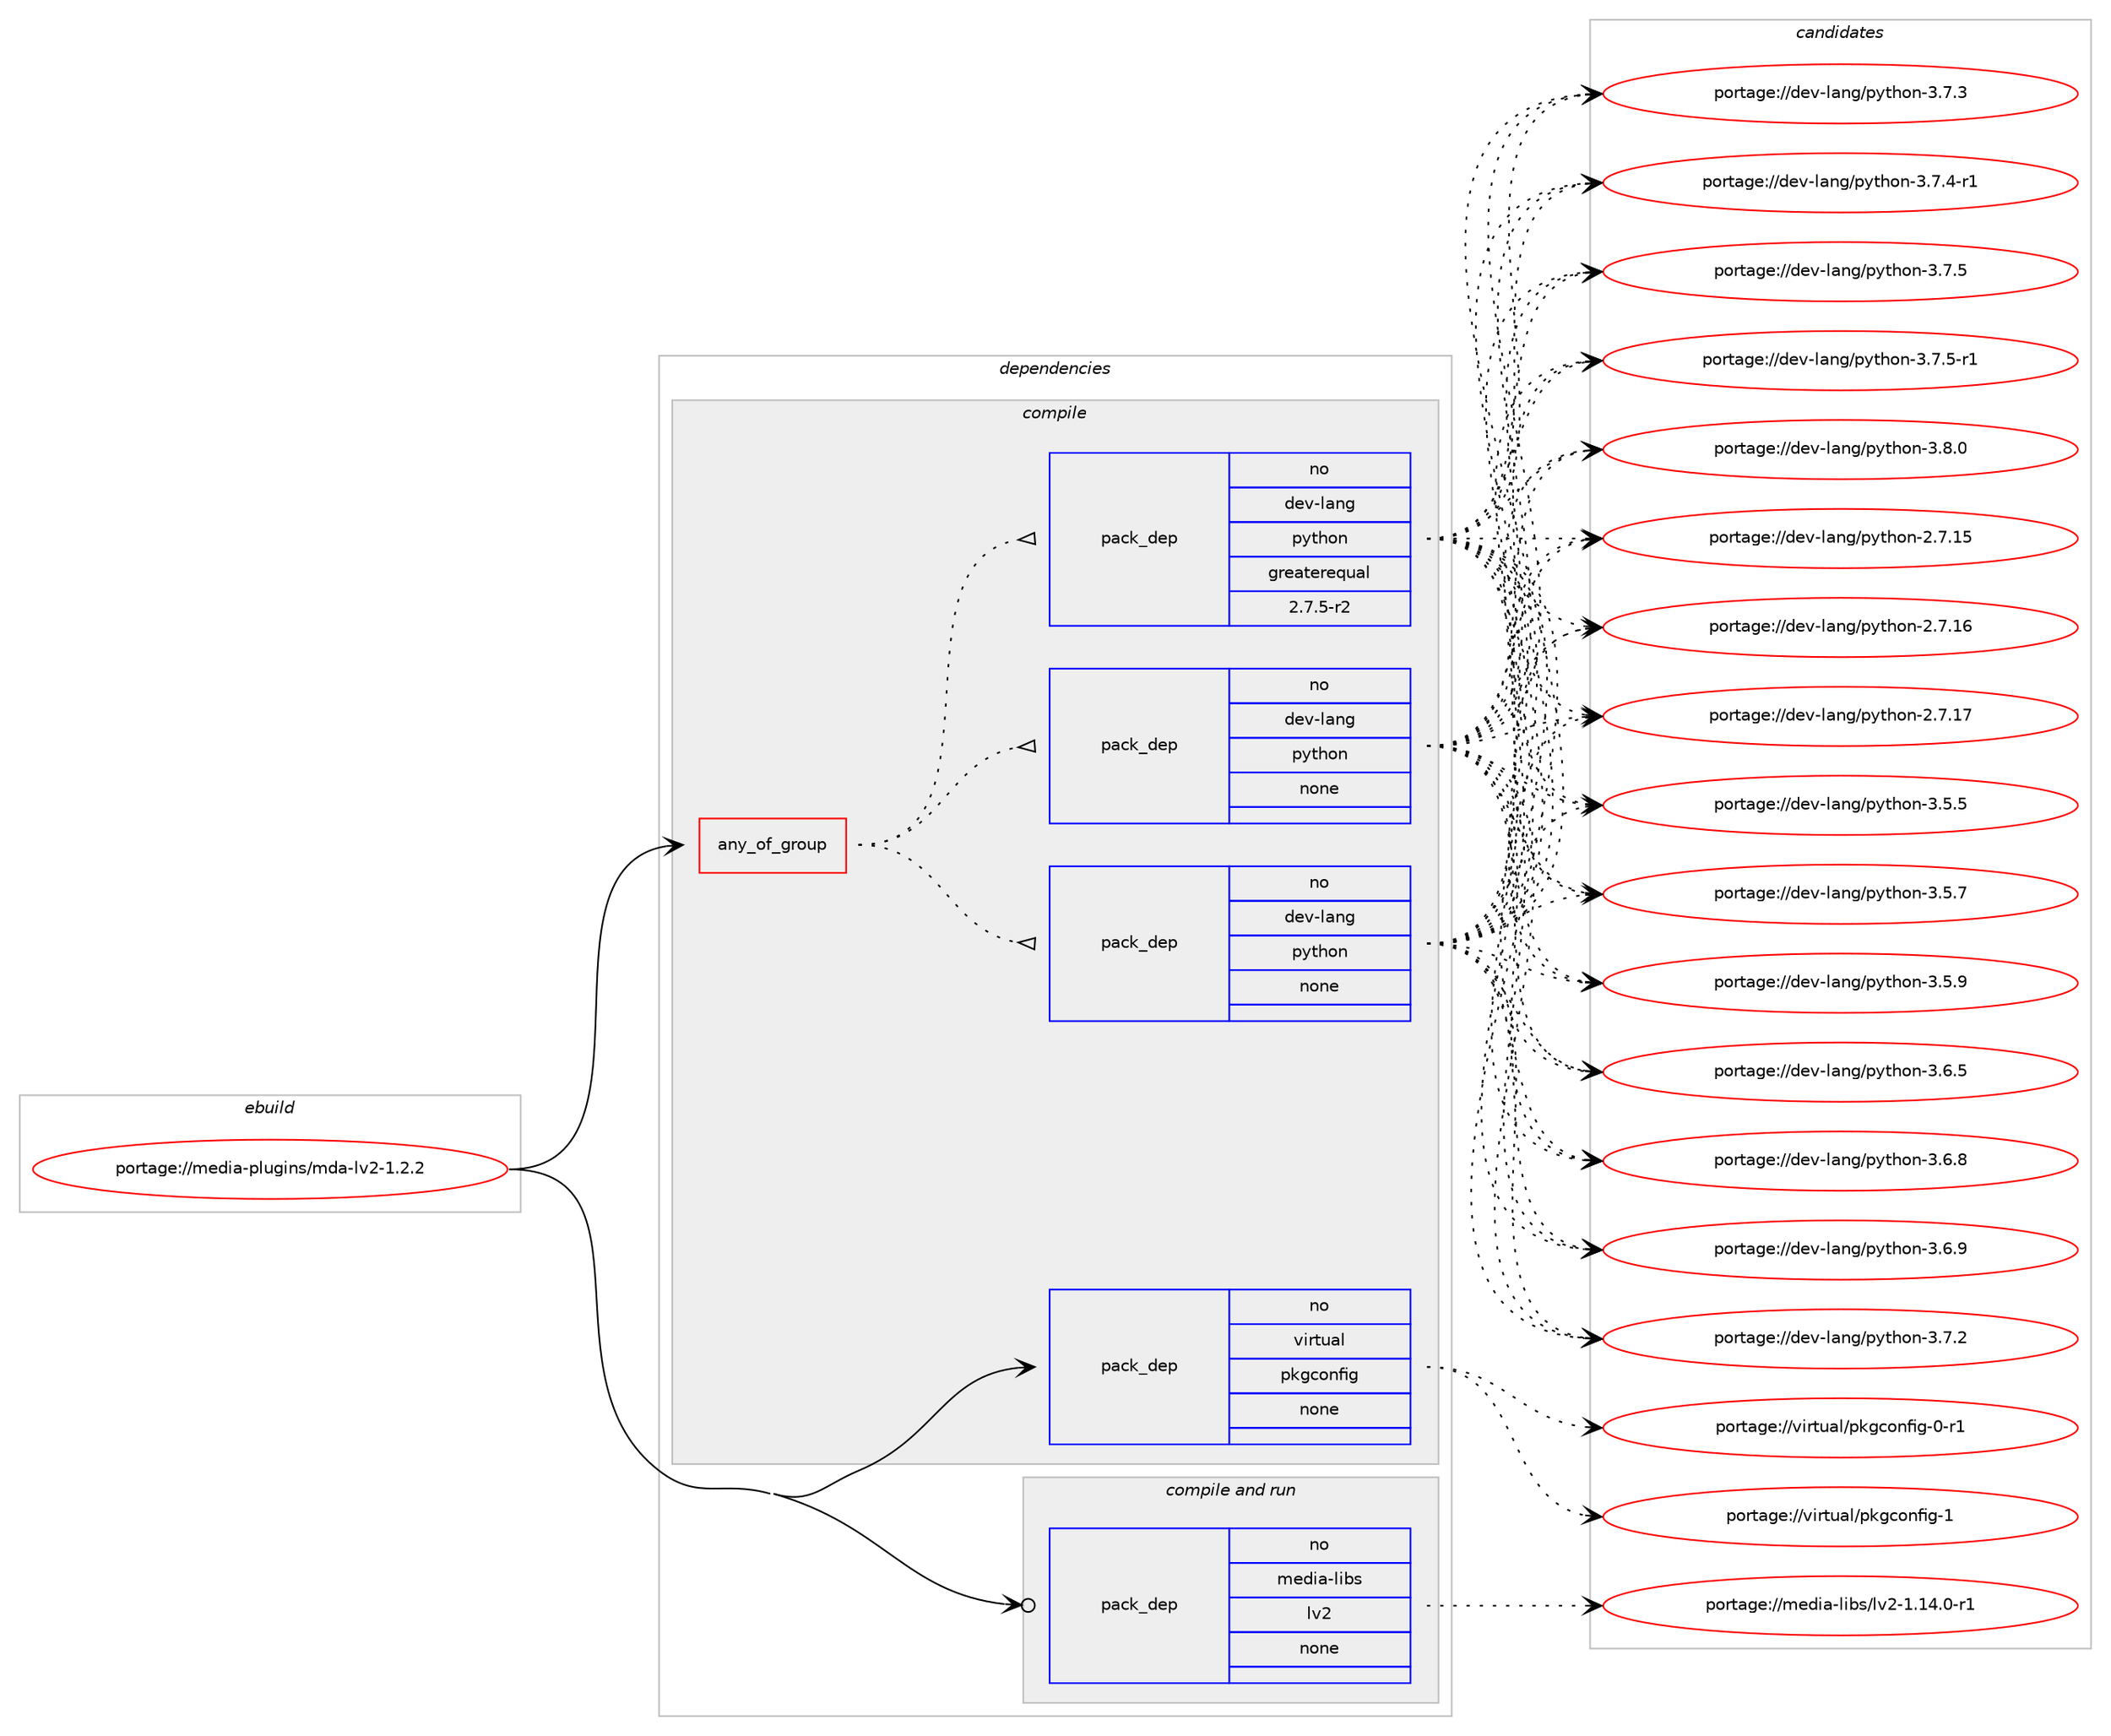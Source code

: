 digraph prolog {

# *************
# Graph options
# *************

newrank=true;
concentrate=true;
compound=true;
graph [rankdir=LR,fontname=Helvetica,fontsize=10,ranksep=1.5];#, ranksep=2.5, nodesep=0.2];
edge  [arrowhead=vee];
node  [fontname=Helvetica,fontsize=10];

# **********
# The ebuild
# **********

subgraph cluster_leftcol {
color=gray;
rank=same;
label=<<i>ebuild</i>>;
id [label="portage://media-plugins/mda-lv2-1.2.2", color=red, width=4, href="../media-plugins/mda-lv2-1.2.2.svg"];
}

# ****************
# The dependencies
# ****************

subgraph cluster_midcol {
color=gray;
label=<<i>dependencies</i>>;
subgraph cluster_compile {
fillcolor="#eeeeee";
style=filled;
label=<<i>compile</i>>;
subgraph any5241 {
dependency327833 [label=<<TABLE BORDER="0" CELLBORDER="1" CELLSPACING="0" CELLPADDING="4"><TR><TD CELLPADDING="10">any_of_group</TD></TR></TABLE>>, shape=none, color=red];subgraph pack240811 {
dependency327834 [label=<<TABLE BORDER="0" CELLBORDER="1" CELLSPACING="0" CELLPADDING="4" WIDTH="220"><TR><TD ROWSPAN="6" CELLPADDING="30">pack_dep</TD></TR><TR><TD WIDTH="110">no</TD></TR><TR><TD>dev-lang</TD></TR><TR><TD>python</TD></TR><TR><TD>none</TD></TR><TR><TD></TD></TR></TABLE>>, shape=none, color=blue];
}
dependency327833:e -> dependency327834:w [weight=20,style="dotted",arrowhead="oinv"];
subgraph pack240812 {
dependency327835 [label=<<TABLE BORDER="0" CELLBORDER="1" CELLSPACING="0" CELLPADDING="4" WIDTH="220"><TR><TD ROWSPAN="6" CELLPADDING="30">pack_dep</TD></TR><TR><TD WIDTH="110">no</TD></TR><TR><TD>dev-lang</TD></TR><TR><TD>python</TD></TR><TR><TD>none</TD></TR><TR><TD></TD></TR></TABLE>>, shape=none, color=blue];
}
dependency327833:e -> dependency327835:w [weight=20,style="dotted",arrowhead="oinv"];
subgraph pack240813 {
dependency327836 [label=<<TABLE BORDER="0" CELLBORDER="1" CELLSPACING="0" CELLPADDING="4" WIDTH="220"><TR><TD ROWSPAN="6" CELLPADDING="30">pack_dep</TD></TR><TR><TD WIDTH="110">no</TD></TR><TR><TD>dev-lang</TD></TR><TR><TD>python</TD></TR><TR><TD>greaterequal</TD></TR><TR><TD>2.7.5-r2</TD></TR></TABLE>>, shape=none, color=blue];
}
dependency327833:e -> dependency327836:w [weight=20,style="dotted",arrowhead="oinv"];
}
id:e -> dependency327833:w [weight=20,style="solid",arrowhead="vee"];
subgraph pack240814 {
dependency327837 [label=<<TABLE BORDER="0" CELLBORDER="1" CELLSPACING="0" CELLPADDING="4" WIDTH="220"><TR><TD ROWSPAN="6" CELLPADDING="30">pack_dep</TD></TR><TR><TD WIDTH="110">no</TD></TR><TR><TD>virtual</TD></TR><TR><TD>pkgconfig</TD></TR><TR><TD>none</TD></TR><TR><TD></TD></TR></TABLE>>, shape=none, color=blue];
}
id:e -> dependency327837:w [weight=20,style="solid",arrowhead="vee"];
}
subgraph cluster_compileandrun {
fillcolor="#eeeeee";
style=filled;
label=<<i>compile and run</i>>;
subgraph pack240815 {
dependency327838 [label=<<TABLE BORDER="0" CELLBORDER="1" CELLSPACING="0" CELLPADDING="4" WIDTH="220"><TR><TD ROWSPAN="6" CELLPADDING="30">pack_dep</TD></TR><TR><TD WIDTH="110">no</TD></TR><TR><TD>media-libs</TD></TR><TR><TD>lv2</TD></TR><TR><TD>none</TD></TR><TR><TD></TD></TR></TABLE>>, shape=none, color=blue];
}
id:e -> dependency327838:w [weight=20,style="solid",arrowhead="odotvee"];
}
subgraph cluster_run {
fillcolor="#eeeeee";
style=filled;
label=<<i>run</i>>;
}
}

# **************
# The candidates
# **************

subgraph cluster_choices {
rank=same;
color=gray;
label=<<i>candidates</i>>;

subgraph choice240811 {
color=black;
nodesep=1;
choiceportage10010111845108971101034711212111610411111045504655464953 [label="portage://dev-lang/python-2.7.15", color=red, width=4,href="../dev-lang/python-2.7.15.svg"];
choiceportage10010111845108971101034711212111610411111045504655464954 [label="portage://dev-lang/python-2.7.16", color=red, width=4,href="../dev-lang/python-2.7.16.svg"];
choiceportage10010111845108971101034711212111610411111045504655464955 [label="portage://dev-lang/python-2.7.17", color=red, width=4,href="../dev-lang/python-2.7.17.svg"];
choiceportage100101118451089711010347112121116104111110455146534653 [label="portage://dev-lang/python-3.5.5", color=red, width=4,href="../dev-lang/python-3.5.5.svg"];
choiceportage100101118451089711010347112121116104111110455146534655 [label="portage://dev-lang/python-3.5.7", color=red, width=4,href="../dev-lang/python-3.5.7.svg"];
choiceportage100101118451089711010347112121116104111110455146534657 [label="portage://dev-lang/python-3.5.9", color=red, width=4,href="../dev-lang/python-3.5.9.svg"];
choiceportage100101118451089711010347112121116104111110455146544653 [label="portage://dev-lang/python-3.6.5", color=red, width=4,href="../dev-lang/python-3.6.5.svg"];
choiceportage100101118451089711010347112121116104111110455146544656 [label="portage://dev-lang/python-3.6.8", color=red, width=4,href="../dev-lang/python-3.6.8.svg"];
choiceportage100101118451089711010347112121116104111110455146544657 [label="portage://dev-lang/python-3.6.9", color=red, width=4,href="../dev-lang/python-3.6.9.svg"];
choiceportage100101118451089711010347112121116104111110455146554650 [label="portage://dev-lang/python-3.7.2", color=red, width=4,href="../dev-lang/python-3.7.2.svg"];
choiceportage100101118451089711010347112121116104111110455146554651 [label="portage://dev-lang/python-3.7.3", color=red, width=4,href="../dev-lang/python-3.7.3.svg"];
choiceportage1001011184510897110103471121211161041111104551465546524511449 [label="portage://dev-lang/python-3.7.4-r1", color=red, width=4,href="../dev-lang/python-3.7.4-r1.svg"];
choiceportage100101118451089711010347112121116104111110455146554653 [label="portage://dev-lang/python-3.7.5", color=red, width=4,href="../dev-lang/python-3.7.5.svg"];
choiceportage1001011184510897110103471121211161041111104551465546534511449 [label="portage://dev-lang/python-3.7.5-r1", color=red, width=4,href="../dev-lang/python-3.7.5-r1.svg"];
choiceportage100101118451089711010347112121116104111110455146564648 [label="portage://dev-lang/python-3.8.0", color=red, width=4,href="../dev-lang/python-3.8.0.svg"];
dependency327834:e -> choiceportage10010111845108971101034711212111610411111045504655464953:w [style=dotted,weight="100"];
dependency327834:e -> choiceportage10010111845108971101034711212111610411111045504655464954:w [style=dotted,weight="100"];
dependency327834:e -> choiceportage10010111845108971101034711212111610411111045504655464955:w [style=dotted,weight="100"];
dependency327834:e -> choiceportage100101118451089711010347112121116104111110455146534653:w [style=dotted,weight="100"];
dependency327834:e -> choiceportage100101118451089711010347112121116104111110455146534655:w [style=dotted,weight="100"];
dependency327834:e -> choiceportage100101118451089711010347112121116104111110455146534657:w [style=dotted,weight="100"];
dependency327834:e -> choiceportage100101118451089711010347112121116104111110455146544653:w [style=dotted,weight="100"];
dependency327834:e -> choiceportage100101118451089711010347112121116104111110455146544656:w [style=dotted,weight="100"];
dependency327834:e -> choiceportage100101118451089711010347112121116104111110455146544657:w [style=dotted,weight="100"];
dependency327834:e -> choiceportage100101118451089711010347112121116104111110455146554650:w [style=dotted,weight="100"];
dependency327834:e -> choiceportage100101118451089711010347112121116104111110455146554651:w [style=dotted,weight="100"];
dependency327834:e -> choiceportage1001011184510897110103471121211161041111104551465546524511449:w [style=dotted,weight="100"];
dependency327834:e -> choiceportage100101118451089711010347112121116104111110455146554653:w [style=dotted,weight="100"];
dependency327834:e -> choiceportage1001011184510897110103471121211161041111104551465546534511449:w [style=dotted,weight="100"];
dependency327834:e -> choiceportage100101118451089711010347112121116104111110455146564648:w [style=dotted,weight="100"];
}
subgraph choice240812 {
color=black;
nodesep=1;
choiceportage10010111845108971101034711212111610411111045504655464953 [label="portage://dev-lang/python-2.7.15", color=red, width=4,href="../dev-lang/python-2.7.15.svg"];
choiceportage10010111845108971101034711212111610411111045504655464954 [label="portage://dev-lang/python-2.7.16", color=red, width=4,href="../dev-lang/python-2.7.16.svg"];
choiceportage10010111845108971101034711212111610411111045504655464955 [label="portage://dev-lang/python-2.7.17", color=red, width=4,href="../dev-lang/python-2.7.17.svg"];
choiceportage100101118451089711010347112121116104111110455146534653 [label="portage://dev-lang/python-3.5.5", color=red, width=4,href="../dev-lang/python-3.5.5.svg"];
choiceportage100101118451089711010347112121116104111110455146534655 [label="portage://dev-lang/python-3.5.7", color=red, width=4,href="../dev-lang/python-3.5.7.svg"];
choiceportage100101118451089711010347112121116104111110455146534657 [label="portage://dev-lang/python-3.5.9", color=red, width=4,href="../dev-lang/python-3.5.9.svg"];
choiceportage100101118451089711010347112121116104111110455146544653 [label="portage://dev-lang/python-3.6.5", color=red, width=4,href="../dev-lang/python-3.6.5.svg"];
choiceportage100101118451089711010347112121116104111110455146544656 [label="portage://dev-lang/python-3.6.8", color=red, width=4,href="../dev-lang/python-3.6.8.svg"];
choiceportage100101118451089711010347112121116104111110455146544657 [label="portage://dev-lang/python-3.6.9", color=red, width=4,href="../dev-lang/python-3.6.9.svg"];
choiceportage100101118451089711010347112121116104111110455146554650 [label="portage://dev-lang/python-3.7.2", color=red, width=4,href="../dev-lang/python-3.7.2.svg"];
choiceportage100101118451089711010347112121116104111110455146554651 [label="portage://dev-lang/python-3.7.3", color=red, width=4,href="../dev-lang/python-3.7.3.svg"];
choiceportage1001011184510897110103471121211161041111104551465546524511449 [label="portage://dev-lang/python-3.7.4-r1", color=red, width=4,href="../dev-lang/python-3.7.4-r1.svg"];
choiceportage100101118451089711010347112121116104111110455146554653 [label="portage://dev-lang/python-3.7.5", color=red, width=4,href="../dev-lang/python-3.7.5.svg"];
choiceportage1001011184510897110103471121211161041111104551465546534511449 [label="portage://dev-lang/python-3.7.5-r1", color=red, width=4,href="../dev-lang/python-3.7.5-r1.svg"];
choiceportage100101118451089711010347112121116104111110455146564648 [label="portage://dev-lang/python-3.8.0", color=red, width=4,href="../dev-lang/python-3.8.0.svg"];
dependency327835:e -> choiceportage10010111845108971101034711212111610411111045504655464953:w [style=dotted,weight="100"];
dependency327835:e -> choiceportage10010111845108971101034711212111610411111045504655464954:w [style=dotted,weight="100"];
dependency327835:e -> choiceportage10010111845108971101034711212111610411111045504655464955:w [style=dotted,weight="100"];
dependency327835:e -> choiceportage100101118451089711010347112121116104111110455146534653:w [style=dotted,weight="100"];
dependency327835:e -> choiceportage100101118451089711010347112121116104111110455146534655:w [style=dotted,weight="100"];
dependency327835:e -> choiceportage100101118451089711010347112121116104111110455146534657:w [style=dotted,weight="100"];
dependency327835:e -> choiceportage100101118451089711010347112121116104111110455146544653:w [style=dotted,weight="100"];
dependency327835:e -> choiceportage100101118451089711010347112121116104111110455146544656:w [style=dotted,weight="100"];
dependency327835:e -> choiceportage100101118451089711010347112121116104111110455146544657:w [style=dotted,weight="100"];
dependency327835:e -> choiceportage100101118451089711010347112121116104111110455146554650:w [style=dotted,weight="100"];
dependency327835:e -> choiceportage100101118451089711010347112121116104111110455146554651:w [style=dotted,weight="100"];
dependency327835:e -> choiceportage1001011184510897110103471121211161041111104551465546524511449:w [style=dotted,weight="100"];
dependency327835:e -> choiceportage100101118451089711010347112121116104111110455146554653:w [style=dotted,weight="100"];
dependency327835:e -> choiceportage1001011184510897110103471121211161041111104551465546534511449:w [style=dotted,weight="100"];
dependency327835:e -> choiceportage100101118451089711010347112121116104111110455146564648:w [style=dotted,weight="100"];
}
subgraph choice240813 {
color=black;
nodesep=1;
choiceportage10010111845108971101034711212111610411111045504655464953 [label="portage://dev-lang/python-2.7.15", color=red, width=4,href="../dev-lang/python-2.7.15.svg"];
choiceportage10010111845108971101034711212111610411111045504655464954 [label="portage://dev-lang/python-2.7.16", color=red, width=4,href="../dev-lang/python-2.7.16.svg"];
choiceportage10010111845108971101034711212111610411111045504655464955 [label="portage://dev-lang/python-2.7.17", color=red, width=4,href="../dev-lang/python-2.7.17.svg"];
choiceportage100101118451089711010347112121116104111110455146534653 [label="portage://dev-lang/python-3.5.5", color=red, width=4,href="../dev-lang/python-3.5.5.svg"];
choiceportage100101118451089711010347112121116104111110455146534655 [label="portage://dev-lang/python-3.5.7", color=red, width=4,href="../dev-lang/python-3.5.7.svg"];
choiceportage100101118451089711010347112121116104111110455146534657 [label="portage://dev-lang/python-3.5.9", color=red, width=4,href="../dev-lang/python-3.5.9.svg"];
choiceportage100101118451089711010347112121116104111110455146544653 [label="portage://dev-lang/python-3.6.5", color=red, width=4,href="../dev-lang/python-3.6.5.svg"];
choiceportage100101118451089711010347112121116104111110455146544656 [label="portage://dev-lang/python-3.6.8", color=red, width=4,href="../dev-lang/python-3.6.8.svg"];
choiceportage100101118451089711010347112121116104111110455146544657 [label="portage://dev-lang/python-3.6.9", color=red, width=4,href="../dev-lang/python-3.6.9.svg"];
choiceportage100101118451089711010347112121116104111110455146554650 [label="portage://dev-lang/python-3.7.2", color=red, width=4,href="../dev-lang/python-3.7.2.svg"];
choiceportage100101118451089711010347112121116104111110455146554651 [label="portage://dev-lang/python-3.7.3", color=red, width=4,href="../dev-lang/python-3.7.3.svg"];
choiceportage1001011184510897110103471121211161041111104551465546524511449 [label="portage://dev-lang/python-3.7.4-r1", color=red, width=4,href="../dev-lang/python-3.7.4-r1.svg"];
choiceportage100101118451089711010347112121116104111110455146554653 [label="portage://dev-lang/python-3.7.5", color=red, width=4,href="../dev-lang/python-3.7.5.svg"];
choiceportage1001011184510897110103471121211161041111104551465546534511449 [label="portage://dev-lang/python-3.7.5-r1", color=red, width=4,href="../dev-lang/python-3.7.5-r1.svg"];
choiceportage100101118451089711010347112121116104111110455146564648 [label="portage://dev-lang/python-3.8.0", color=red, width=4,href="../dev-lang/python-3.8.0.svg"];
dependency327836:e -> choiceportage10010111845108971101034711212111610411111045504655464953:w [style=dotted,weight="100"];
dependency327836:e -> choiceportage10010111845108971101034711212111610411111045504655464954:w [style=dotted,weight="100"];
dependency327836:e -> choiceportage10010111845108971101034711212111610411111045504655464955:w [style=dotted,weight="100"];
dependency327836:e -> choiceportage100101118451089711010347112121116104111110455146534653:w [style=dotted,weight="100"];
dependency327836:e -> choiceportage100101118451089711010347112121116104111110455146534655:w [style=dotted,weight="100"];
dependency327836:e -> choiceportage100101118451089711010347112121116104111110455146534657:w [style=dotted,weight="100"];
dependency327836:e -> choiceportage100101118451089711010347112121116104111110455146544653:w [style=dotted,weight="100"];
dependency327836:e -> choiceportage100101118451089711010347112121116104111110455146544656:w [style=dotted,weight="100"];
dependency327836:e -> choiceportage100101118451089711010347112121116104111110455146544657:w [style=dotted,weight="100"];
dependency327836:e -> choiceportage100101118451089711010347112121116104111110455146554650:w [style=dotted,weight="100"];
dependency327836:e -> choiceportage100101118451089711010347112121116104111110455146554651:w [style=dotted,weight="100"];
dependency327836:e -> choiceportage1001011184510897110103471121211161041111104551465546524511449:w [style=dotted,weight="100"];
dependency327836:e -> choiceportage100101118451089711010347112121116104111110455146554653:w [style=dotted,weight="100"];
dependency327836:e -> choiceportage1001011184510897110103471121211161041111104551465546534511449:w [style=dotted,weight="100"];
dependency327836:e -> choiceportage100101118451089711010347112121116104111110455146564648:w [style=dotted,weight="100"];
}
subgraph choice240814 {
color=black;
nodesep=1;
choiceportage11810511411611797108471121071039911111010210510345484511449 [label="portage://virtual/pkgconfig-0-r1", color=red, width=4,href="../virtual/pkgconfig-0-r1.svg"];
choiceportage1181051141161179710847112107103991111101021051034549 [label="portage://virtual/pkgconfig-1", color=red, width=4,href="../virtual/pkgconfig-1.svg"];
dependency327837:e -> choiceportage11810511411611797108471121071039911111010210510345484511449:w [style=dotted,weight="100"];
dependency327837:e -> choiceportage1181051141161179710847112107103991111101021051034549:w [style=dotted,weight="100"];
}
subgraph choice240815 {
color=black;
nodesep=1;
choiceportage1091011001059745108105981154710811850454946495246484511449 [label="portage://media-libs/lv2-1.14.0-r1", color=red, width=4,href="../media-libs/lv2-1.14.0-r1.svg"];
dependency327838:e -> choiceportage1091011001059745108105981154710811850454946495246484511449:w [style=dotted,weight="100"];
}
}

}
